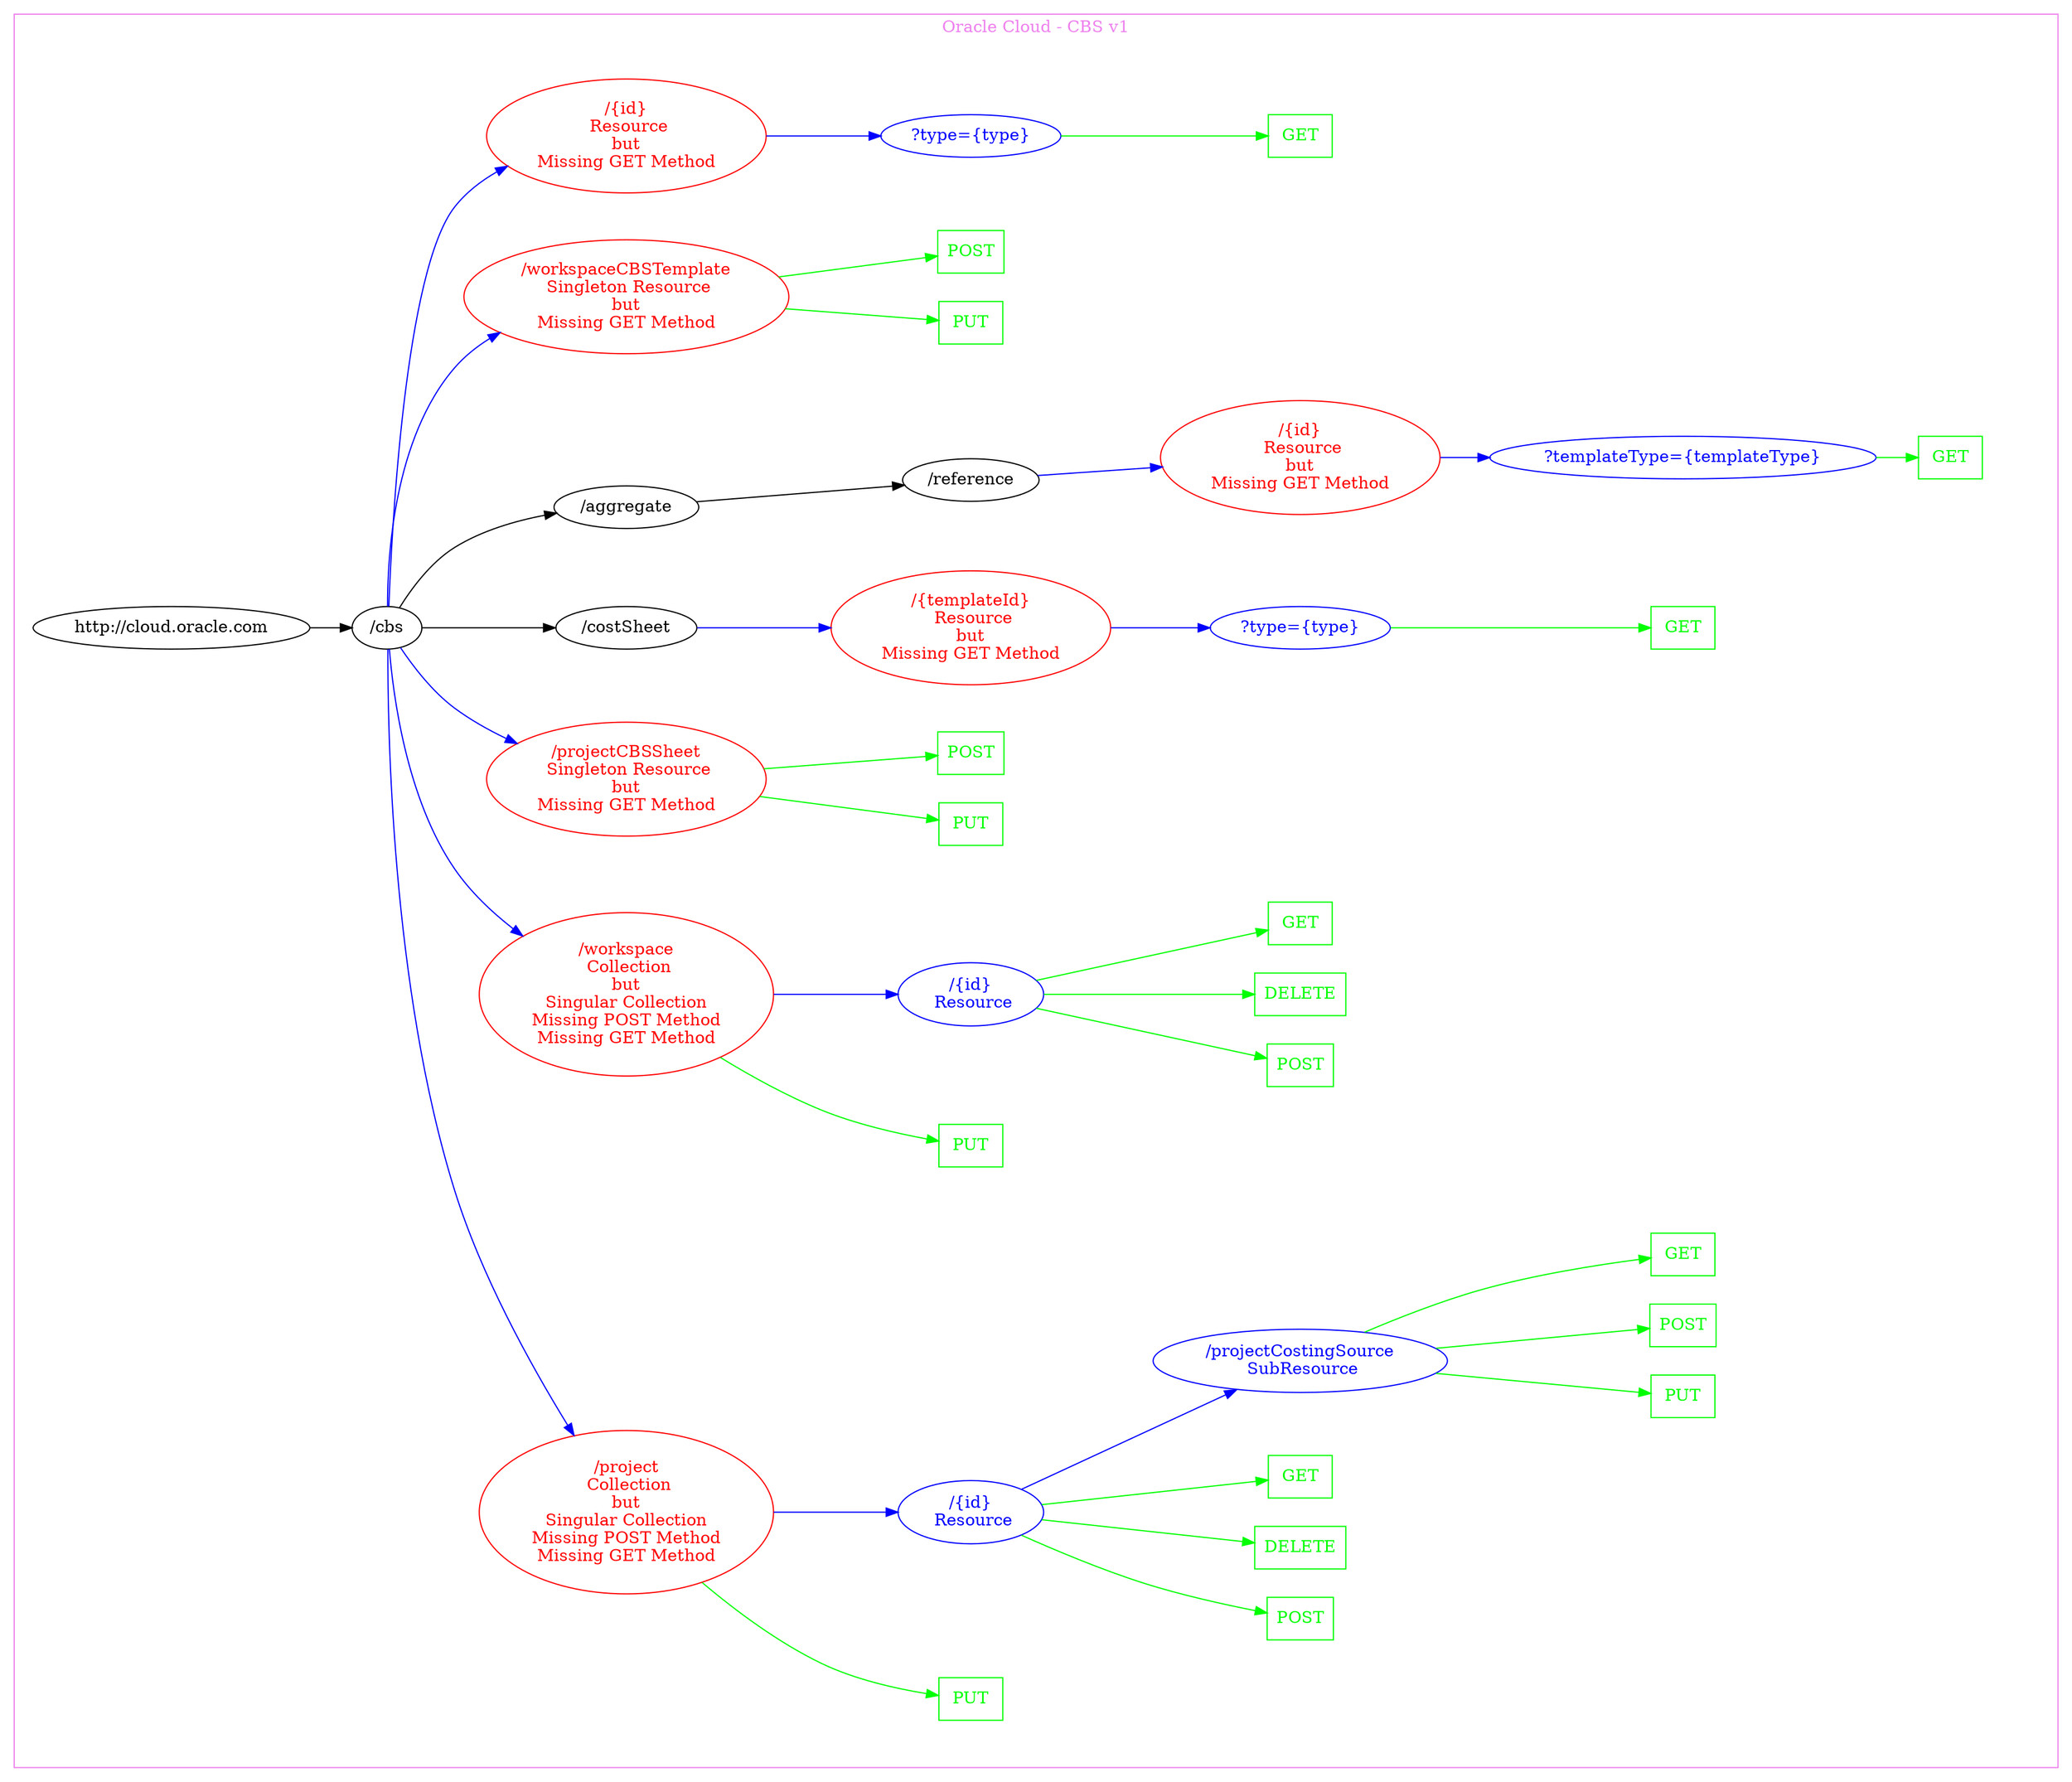 digraph Cloud_Computing_REST_API {
rankdir="LR";
subgraph cluster_0 {
label="Oracle Cloud - CBS v1"
color=violet
fontcolor=violet
subgraph cluster_1 {
label=""
color=white
fontcolor=white
node1 [label="http://cloud.oracle.com", shape="ellipse", color="black", fontcolor="black"]
node1 -> node2 [color="black", fontcolor="black"]
subgraph cluster_2 {
label=""
color=white
fontcolor=white
node2 [label="/cbs", shape="ellipse", color="black", fontcolor="black"]
node2 -> node3 [color="blue", fontcolor="blue"]
subgraph cluster_3 {
label=""
color=white
fontcolor=white
node3 [label="/project\n Collection\nbut\nSingular Collection\nMissing POST Method\nMissing GET Method", shape="ellipse", color="red", fontcolor="red"]
node3 -> node4 [color="green", fontcolor="green"]
subgraph cluster_4 {
label=""
color=white
fontcolor=white
node4 [label="PUT", shape="box", color="green", fontcolor="green"]
}
node3 -> node5 [color="blue", fontcolor="blue"]
subgraph cluster_5 {
label=""
color=white
fontcolor=white
node5 [label="/{id}\n Resource", shape="ellipse", color="blue", fontcolor="blue"]
node5 -> node6 [color="green", fontcolor="green"]
subgraph cluster_6 {
label=""
color=white
fontcolor=white
node6 [label="POST", shape="box", color="green", fontcolor="green"]
}
node5 -> node7 [color="green", fontcolor="green"]
subgraph cluster_7 {
label=""
color=white
fontcolor=white
node7 [label="DELETE", shape="box", color="green", fontcolor="green"]
}
node5 -> node8 [color="green", fontcolor="green"]
subgraph cluster_8 {
label=""
color=white
fontcolor=white
node8 [label="GET", shape="box", color="green", fontcolor="green"]
}
node5 -> node9 [color="blue", fontcolor="blue"]
subgraph cluster_9 {
label=""
color=white
fontcolor=white
node9 [label="/projectCostingSource\n SubResource", shape="ellipse", color="blue", fontcolor="blue"]
node9 -> node10 [color="green", fontcolor="green"]
subgraph cluster_10 {
label=""
color=white
fontcolor=white
node10 [label="PUT", shape="box", color="green", fontcolor="green"]
}
node9 -> node11 [color="green", fontcolor="green"]
subgraph cluster_11 {
label=""
color=white
fontcolor=white
node11 [label="POST", shape="box", color="green", fontcolor="green"]
}
node9 -> node12 [color="green", fontcolor="green"]
subgraph cluster_12 {
label=""
color=white
fontcolor=white
node12 [label="GET", shape="box", color="green", fontcolor="green"]
}
}
}
}
node2 -> node13 [color="blue", fontcolor="blue"]
subgraph cluster_13 {
label=""
color=white
fontcolor=white
node13 [label="/workspace\n Collection\nbut\nSingular Collection\nMissing POST Method\nMissing GET Method", shape="ellipse", color="red", fontcolor="red"]
node13 -> node14 [color="green", fontcolor="green"]
subgraph cluster_14 {
label=""
color=white
fontcolor=white
node14 [label="PUT", shape="box", color="green", fontcolor="green"]
}
node13 -> node15 [color="blue", fontcolor="blue"]
subgraph cluster_15 {
label=""
color=white
fontcolor=white
node15 [label="/{id}\n Resource", shape="ellipse", color="blue", fontcolor="blue"]
node15 -> node16 [color="green", fontcolor="green"]
subgraph cluster_16 {
label=""
color=white
fontcolor=white
node16 [label="POST", shape="box", color="green", fontcolor="green"]
}
node15 -> node17 [color="green", fontcolor="green"]
subgraph cluster_17 {
label=""
color=white
fontcolor=white
node17 [label="DELETE", shape="box", color="green", fontcolor="green"]
}
node15 -> node18 [color="green", fontcolor="green"]
subgraph cluster_18 {
label=""
color=white
fontcolor=white
node18 [label="GET", shape="box", color="green", fontcolor="green"]
}
}
}
node2 -> node19 [color="blue", fontcolor="blue"]
subgraph cluster_19 {
label=""
color=white
fontcolor=white
node19 [label="/projectCBSSheet\n Singleton Resource\nbut\nMissing GET Method", shape="ellipse", color="red", fontcolor="red"]
node19 -> node20 [color="green", fontcolor="green"]
subgraph cluster_20 {
label=""
color=white
fontcolor=white
node20 [label="PUT", shape="box", color="green", fontcolor="green"]
}
node19 -> node21 [color="green", fontcolor="green"]
subgraph cluster_21 {
label=""
color=white
fontcolor=white
node21 [label="POST", shape="box", color="green", fontcolor="green"]
}
}
node2 -> node22 [color="black", fontcolor="black"]
subgraph cluster_22 {
label=""
color=white
fontcolor=white
node22 [label="/costSheet", shape="ellipse", color="black", fontcolor="black"]
node22 -> node23 [color="blue", fontcolor="blue"]
subgraph cluster_23 {
label=""
color=white
fontcolor=white
node23 [label="/{templateId}\n Resource\nbut\nMissing GET Method", shape="ellipse", color="red", fontcolor="red"]
node23 -> node24 [color="blue", fontcolor="blue"]
subgraph cluster_24 {
label=""
color=white
fontcolor=white
node24 [label="?type={type}", shape="ellipse", color="blue", fontcolor="blue"]
node24 -> node25 [color="green", fontcolor="green"]
subgraph cluster_25 {
label=""
color=white
fontcolor=white
node25 [label="GET", shape="box", color="green", fontcolor="green"]
}
}
}
}
node2 -> node26 [color="black", fontcolor="black"]
subgraph cluster_26 {
label=""
color=white
fontcolor=white
node26 [label="/aggregate", shape="ellipse", color="black", fontcolor="black"]
node26 -> node27 [color="black", fontcolor="black"]
subgraph cluster_27 {
label=""
color=white
fontcolor=white
node27 [label="/reference", shape="ellipse", color="black", fontcolor="black"]
node27 -> node28 [color="blue", fontcolor="blue"]
subgraph cluster_28 {
label=""
color=white
fontcolor=white
node28 [label="/{id}\n Resource\nbut\nMissing GET Method", shape="ellipse", color="red", fontcolor="red"]
node28 -> node29 [color="blue", fontcolor="blue"]
subgraph cluster_29 {
label=""
color=white
fontcolor=white
node29 [label="?templateType={templateType}", shape="ellipse", color="blue", fontcolor="blue"]
node29 -> node30 [color="green", fontcolor="green"]
subgraph cluster_30 {
label=""
color=white
fontcolor=white
node30 [label="GET", shape="box", color="green", fontcolor="green"]
}
}
}
}
}
node2 -> node31 [color="blue", fontcolor="blue"]
subgraph cluster_31 {
label=""
color=white
fontcolor=white
node31 [label="/workspaceCBSTemplate\n Singleton Resource\nbut\nMissing GET Method", shape="ellipse", color="red", fontcolor="red"]
node31 -> node32 [color="green", fontcolor="green"]
subgraph cluster_32 {
label=""
color=white
fontcolor=white
node32 [label="PUT", shape="box", color="green", fontcolor="green"]
}
node31 -> node33 [color="green", fontcolor="green"]
subgraph cluster_33 {
label=""
color=white
fontcolor=white
node33 [label="POST", shape="box", color="green", fontcolor="green"]
}
}
node2 -> node34 [color="blue", fontcolor="blue"]
subgraph cluster_34 {
label=""
color=white
fontcolor=white
node34 [label="/{id}\n Resource\nbut\nMissing GET Method", shape="ellipse", color="red", fontcolor="red"]
node34 -> node35 [color="blue", fontcolor="blue"]
subgraph cluster_35 {
label=""
color=white
fontcolor=white
node35 [label="?type={type}", shape="ellipse", color="blue", fontcolor="blue"]
node35 -> node36 [color="green", fontcolor="green"]
subgraph cluster_36 {
label=""
color=white
fontcolor=white
node36 [label="GET", shape="box", color="green", fontcolor="green"]
}
}
}
}
}
}
}

